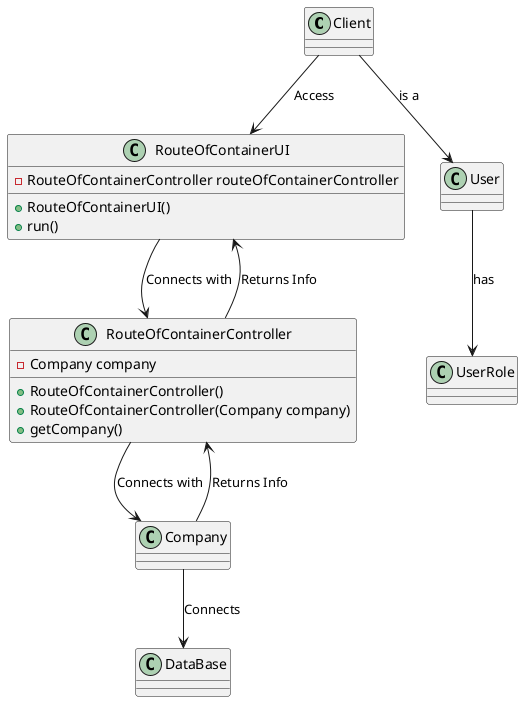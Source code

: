 @startuml
'https://plantuml.com/class-diagram

class Client{

}

class User{

}

class UserRole{

}

class Company{

}

class RouteOfContainerUI{
    -RouteOfContainerController routeOfContainerController
    +RouteOfContainerUI()
    +run()
}

class RouteOfContainerController{
    -Company company
    +RouteOfContainerController()
    +RouteOfContainerController(Company company)
    +getCompany()
}

Client --> RouteOfContainerUI : Access
RouteOfContainerUI -down-> RouteOfContainerController : Connects with
Client --> User : is a
User --> UserRole : has
RouteOfContainerController -up-> RouteOfContainerUI : Returns Info
RouteOfContainerController --> Company : Connects with
Company --> RouteOfContainerController : Returns Info
Company --> DataBase : Connects

@enduml